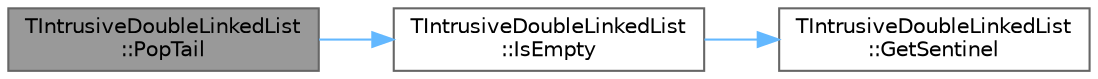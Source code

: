 digraph "TIntrusiveDoubleLinkedList::PopTail"
{
 // INTERACTIVE_SVG=YES
 // LATEX_PDF_SIZE
  bgcolor="transparent";
  edge [fontname=Helvetica,fontsize=10,labelfontname=Helvetica,labelfontsize=10];
  node [fontname=Helvetica,fontsize=10,shape=box,height=0.2,width=0.4];
  rankdir="LR";
  Node1 [id="Node000001",label="TIntrusiveDoubleLinkedList\l::PopTail",height=0.2,width=0.4,color="gray40", fillcolor="grey60", style="filled", fontcolor="black",tooltip=" "];
  Node1 -> Node2 [id="edge1_Node000001_Node000002",color="steelblue1",style="solid",tooltip=" "];
  Node2 [id="Node000002",label="TIntrusiveDoubleLinkedList\l::IsEmpty",height=0.2,width=0.4,color="grey40", fillcolor="white", style="filled",URL="$dc/d56/classTIntrusiveDoubleLinkedList.html#a924acbc7cad990a25634e4fda026d466",tooltip=" "];
  Node2 -> Node3 [id="edge2_Node000002_Node000003",color="steelblue1",style="solid",tooltip=" "];
  Node3 [id="Node000003",label="TIntrusiveDoubleLinkedList\l::GetSentinel",height=0.2,width=0.4,color="grey40", fillcolor="white", style="filled",URL="$dc/d56/classTIntrusiveDoubleLinkedList.html#a00b5a066eb5da762e244b668e12d6942",tooltip=" "];
}
